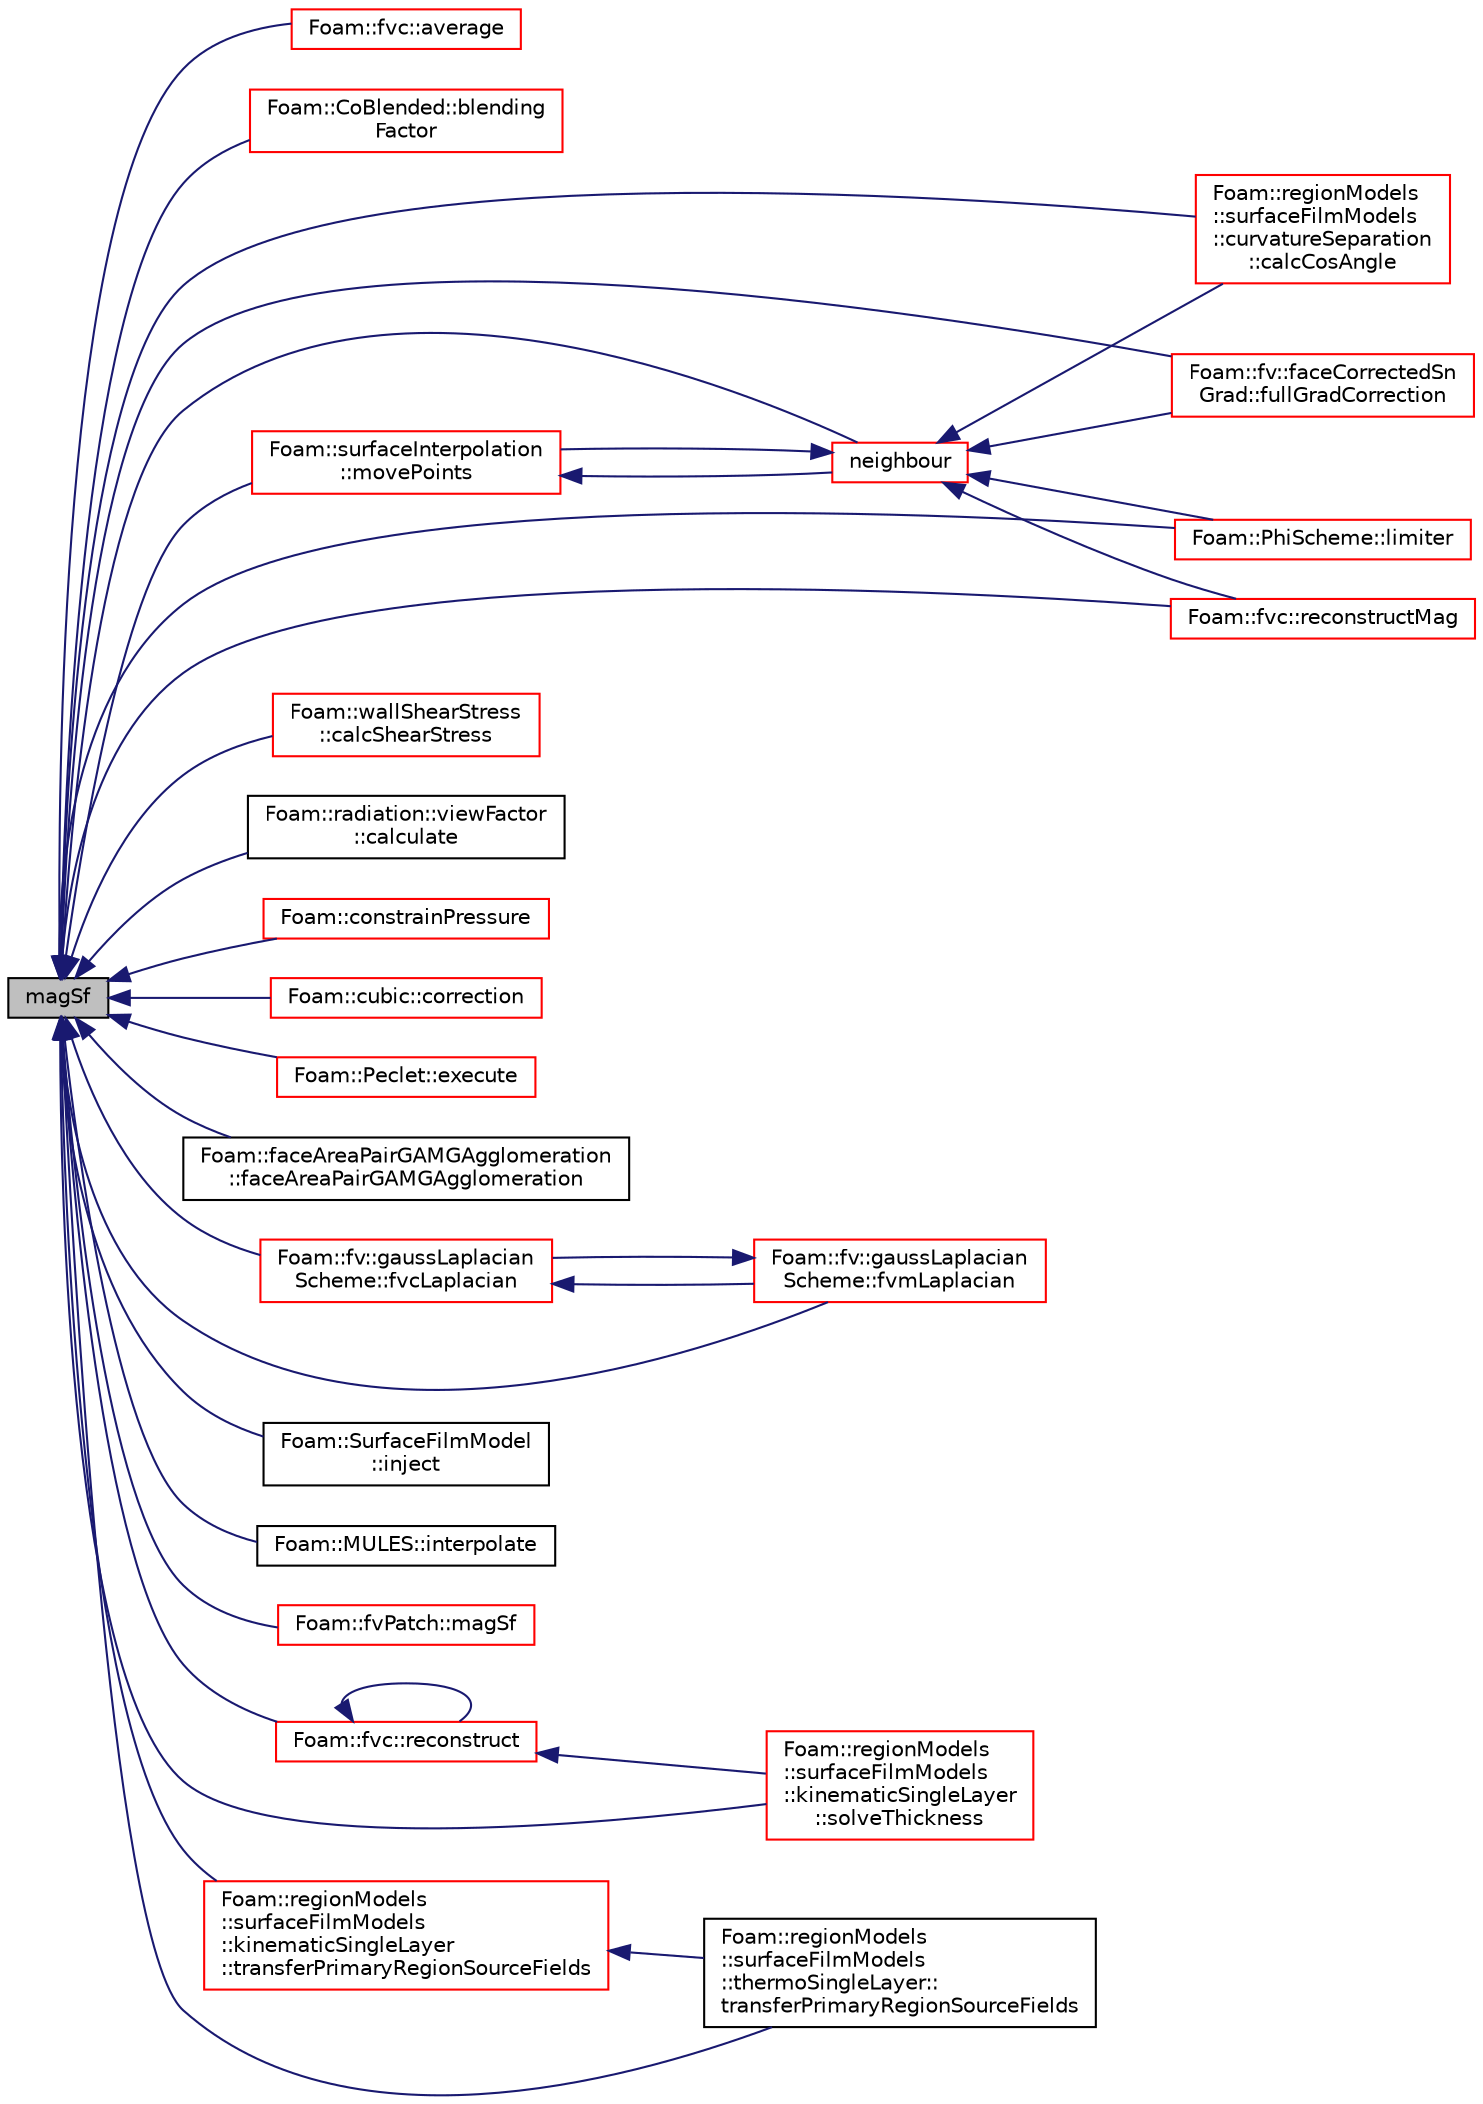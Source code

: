 digraph "magSf"
{
  bgcolor="transparent";
  edge [fontname="Helvetica",fontsize="10",labelfontname="Helvetica",labelfontsize="10"];
  node [fontname="Helvetica",fontsize="10",shape=record];
  rankdir="LR";
  Node1 [label="magSf",height=0.2,width=0.4,color="black", fillcolor="grey75", style="filled", fontcolor="black"];
  Node1 -> Node2 [dir="back",color="midnightblue",fontsize="10",style="solid",fontname="Helvetica"];
  Node2 [label="Foam::fvc::average",height=0.2,width=0.4,color="red",URL="$a10792.html#a081533edd829853720cd0cbb61c5d49f",tooltip="Area-weighted average a surfaceField creating a volField. "];
  Node1 -> Node3 [dir="back",color="midnightblue",fontsize="10",style="solid",fontname="Helvetica"];
  Node3 [label="Foam::CoBlended::blending\lFactor",height=0.2,width=0.4,color="red",URL="$a00302.html#a82617bba2d0f481ec5866b91793d5703",tooltip="Return the face-based blending factor. "];
  Node1 -> Node4 [dir="back",color="midnightblue",fontsize="10",style="solid",fontname="Helvetica"];
  Node4 [label="Foam::regionModels\l::surfaceFilmModels\l::curvatureSeparation\l::calcCosAngle",height=0.2,width=0.4,color="red",URL="$a00447.html#a1d6b5a28655335fe9dcdeafcf44d0056",tooltip="Calculate the cosine of the angle between gravity vector and. "];
  Node1 -> Node5 [dir="back",color="midnightblue",fontsize="10",style="solid",fontname="Helvetica"];
  Node5 [label="Foam::wallShearStress\l::calcShearStress",height=0.2,width=0.4,color="red",URL="$a02866.html#a8a6d77ce57a081d39fa4e76f5415edec",tooltip="Calculate the shear stress. "];
  Node1 -> Node6 [dir="back",color="midnightblue",fontsize="10",style="solid",fontname="Helvetica"];
  Node6 [label="Foam::radiation::viewFactor\l::calculate",height=0.2,width=0.4,color="black",URL="$a02817.html#afe1d8348c24e6589bc7c0b3f689316a7",tooltip="Solve system of equation(s) "];
  Node1 -> Node7 [dir="back",color="midnightblue",fontsize="10",style="solid",fontname="Helvetica"];
  Node7 [label="Foam::constrainPressure",height=0.2,width=0.4,color="red",URL="$a10758.html#a032bf69fc7d5a3289a0785f6f3d8b75b"];
  Node1 -> Node8 [dir="back",color="midnightblue",fontsize="10",style="solid",fontname="Helvetica"];
  Node8 [label="Foam::cubic::correction",height=0.2,width=0.4,color="red",URL="$a00444.html#a575a424a2a3d61de0e8d6ad368b61be1",tooltip="Return the explicit correction to the face-interpolate. "];
  Node1 -> Node9 [dir="back",color="midnightblue",fontsize="10",style="solid",fontname="Helvetica"];
  Node9 [label="Foam::Peclet::execute",height=0.2,width=0.4,color="red",URL="$a01832.html#a61af3e60b94ae3e748f6fbac1e794af7",tooltip="Execute, currently does nothing. "];
  Node1 -> Node10 [dir="back",color="midnightblue",fontsize="10",style="solid",fontname="Helvetica"];
  Node10 [label="Foam::faceAreaPairGAMGAgglomeration\l::faceAreaPairGAMGAgglomeration",height=0.2,width=0.4,color="black",URL="$a00718.html#a7906519c7c208b56f01aaf7addac8958",tooltip="Construct given mesh and controls. "];
  Node1 -> Node11 [dir="back",color="midnightblue",fontsize="10",style="solid",fontname="Helvetica"];
  Node11 [label="Foam::fv::faceCorrectedSn\lGrad::fullGradCorrection",height=0.2,width=0.4,color="red",URL="$a00724.html#a1d818a559677e63f3aa628f1787133ce",tooltip="Return the explicit correction to the faceCorrectedSnGrad. "];
  Node1 -> Node12 [dir="back",color="midnightblue",fontsize="10",style="solid",fontname="Helvetica"];
  Node12 [label="Foam::fv::gaussLaplacian\lScheme::fvcLaplacian",height=0.2,width=0.4,color="red",URL="$a00908.html#a3b7763d1c413ef4161fb02b170ba7194"];
  Node12 -> Node13 [dir="back",color="midnightblue",fontsize="10",style="solid",fontname="Helvetica"];
  Node13 [label="Foam::fv::gaussLaplacian\lScheme::fvmLaplacian",height=0.2,width=0.4,color="red",URL="$a00908.html#ac363258e34a38773cd5e029506a4b945"];
  Node13 -> Node12 [dir="back",color="midnightblue",fontsize="10",style="solid",fontname="Helvetica"];
  Node1 -> Node13 [dir="back",color="midnightblue",fontsize="10",style="solid",fontname="Helvetica"];
  Node1 -> Node14 [dir="back",color="midnightblue",fontsize="10",style="solid",fontname="Helvetica"];
  Node14 [label="Foam::SurfaceFilmModel\l::inject",height=0.2,width=0.4,color="black",URL="$a02490.html#ad56021712258ad92961ed1dcb0941870",tooltip="Inject parcels into the cloud. "];
  Node1 -> Node15 [dir="back",color="midnightblue",fontsize="10",style="solid",fontname="Helvetica"];
  Node15 [label="Foam::MULES::interpolate",height=0.2,width=0.4,color="black",URL="$a10816.html#a4af43c1eb899cea598bb952c0b19e55d"];
  Node1 -> Node16 [dir="back",color="midnightblue",fontsize="10",style="solid",fontname="Helvetica"];
  Node16 [label="Foam::PhiScheme::limiter",height=0.2,width=0.4,color="red",URL="$a01854.html#aad9e018b93b59932a398c0826c5cef86",tooltip="Return the interpolation weighting factors. "];
  Node1 -> Node17 [dir="back",color="midnightblue",fontsize="10",style="solid",fontname="Helvetica"];
  Node17 [label="Foam::fvPatch::magSf",height=0.2,width=0.4,color="red",URL="$a00887.html#af3911113e534bb184d697a9add80c55c",tooltip="Return face area magnitudes. "];
  Node1 -> Node18 [dir="back",color="midnightblue",fontsize="10",style="solid",fontname="Helvetica"];
  Node18 [label="Foam::surfaceInterpolation\l::movePoints",height=0.2,width=0.4,color="red",URL="$a02493.html#a049fe0a86e2c86b4c0bb5fe02583bea4",tooltip="Do what is neccessary if the mesh has moved. "];
  Node18 -> Node19 [dir="back",color="midnightblue",fontsize="10",style="solid",fontname="Helvetica"];
  Node19 [label="neighbour",height=0.2,width=0.4,color="red",URL="$a00878.html#a942a1cffef163625ee3408ae1f057dec",tooltip="Internal face neighbour. "];
  Node19 -> Node4 [dir="back",color="midnightblue",fontsize="10",style="solid",fontname="Helvetica"];
  Node19 -> Node11 [dir="back",color="midnightblue",fontsize="10",style="solid",fontname="Helvetica"];
  Node19 -> Node16 [dir="back",color="midnightblue",fontsize="10",style="solid",fontname="Helvetica"];
  Node19 -> Node18 [dir="back",color="midnightblue",fontsize="10",style="solid",fontname="Helvetica"];
  Node19 -> Node20 [dir="back",color="midnightblue",fontsize="10",style="solid",fontname="Helvetica"];
  Node20 [label="Foam::fvc::reconstructMag",height=0.2,width=0.4,color="red",URL="$a10792.html#a29cdad91ee3fc2ac251ac2b4872557da"];
  Node1 -> Node19 [dir="back",color="midnightblue",fontsize="10",style="solid",fontname="Helvetica"];
  Node1 -> Node21 [dir="back",color="midnightblue",fontsize="10",style="solid",fontname="Helvetica"];
  Node21 [label="Foam::fvc::reconstruct",height=0.2,width=0.4,color="red",URL="$a10792.html#ad3f62a925e1c910123bc88b6572e4b78"];
  Node21 -> Node21 [dir="back",color="midnightblue",fontsize="10",style="solid",fontname="Helvetica"];
  Node21 -> Node22 [dir="back",color="midnightblue",fontsize="10",style="solid",fontname="Helvetica"];
  Node22 [label="Foam::regionModels\l::surfaceFilmModels\l::kinematicSingleLayer\l::solveThickness",height=0.2,width=0.4,color="red",URL="$a01239.html#a38ccae6e6751502d71d2490fca96a516",tooltip="Solve coupled velocity-thickness equations. "];
  Node1 -> Node20 [dir="back",color="midnightblue",fontsize="10",style="solid",fontname="Helvetica"];
  Node1 -> Node22 [dir="back",color="midnightblue",fontsize="10",style="solid",fontname="Helvetica"];
  Node1 -> Node23 [dir="back",color="midnightblue",fontsize="10",style="solid",fontname="Helvetica"];
  Node23 [label="Foam::regionModels\l::surfaceFilmModels\l::thermoSingleLayer::\ltransferPrimaryRegionSourceFields",height=0.2,width=0.4,color="black",URL="$a02611.html#ad280476804f72e6d48d182e2d0814a46",tooltip="Transfer source fields from the primary region to the film region. "];
  Node1 -> Node24 [dir="back",color="midnightblue",fontsize="10",style="solid",fontname="Helvetica"];
  Node24 [label="Foam::regionModels\l::surfaceFilmModels\l::kinematicSingleLayer\l::transferPrimaryRegionSourceFields",height=0.2,width=0.4,color="red",URL="$a01239.html#ad280476804f72e6d48d182e2d0814a46",tooltip="Transfer source fields from the primary region to the film region. "];
  Node24 -> Node23 [dir="back",color="midnightblue",fontsize="10",style="solid",fontname="Helvetica"];
}
